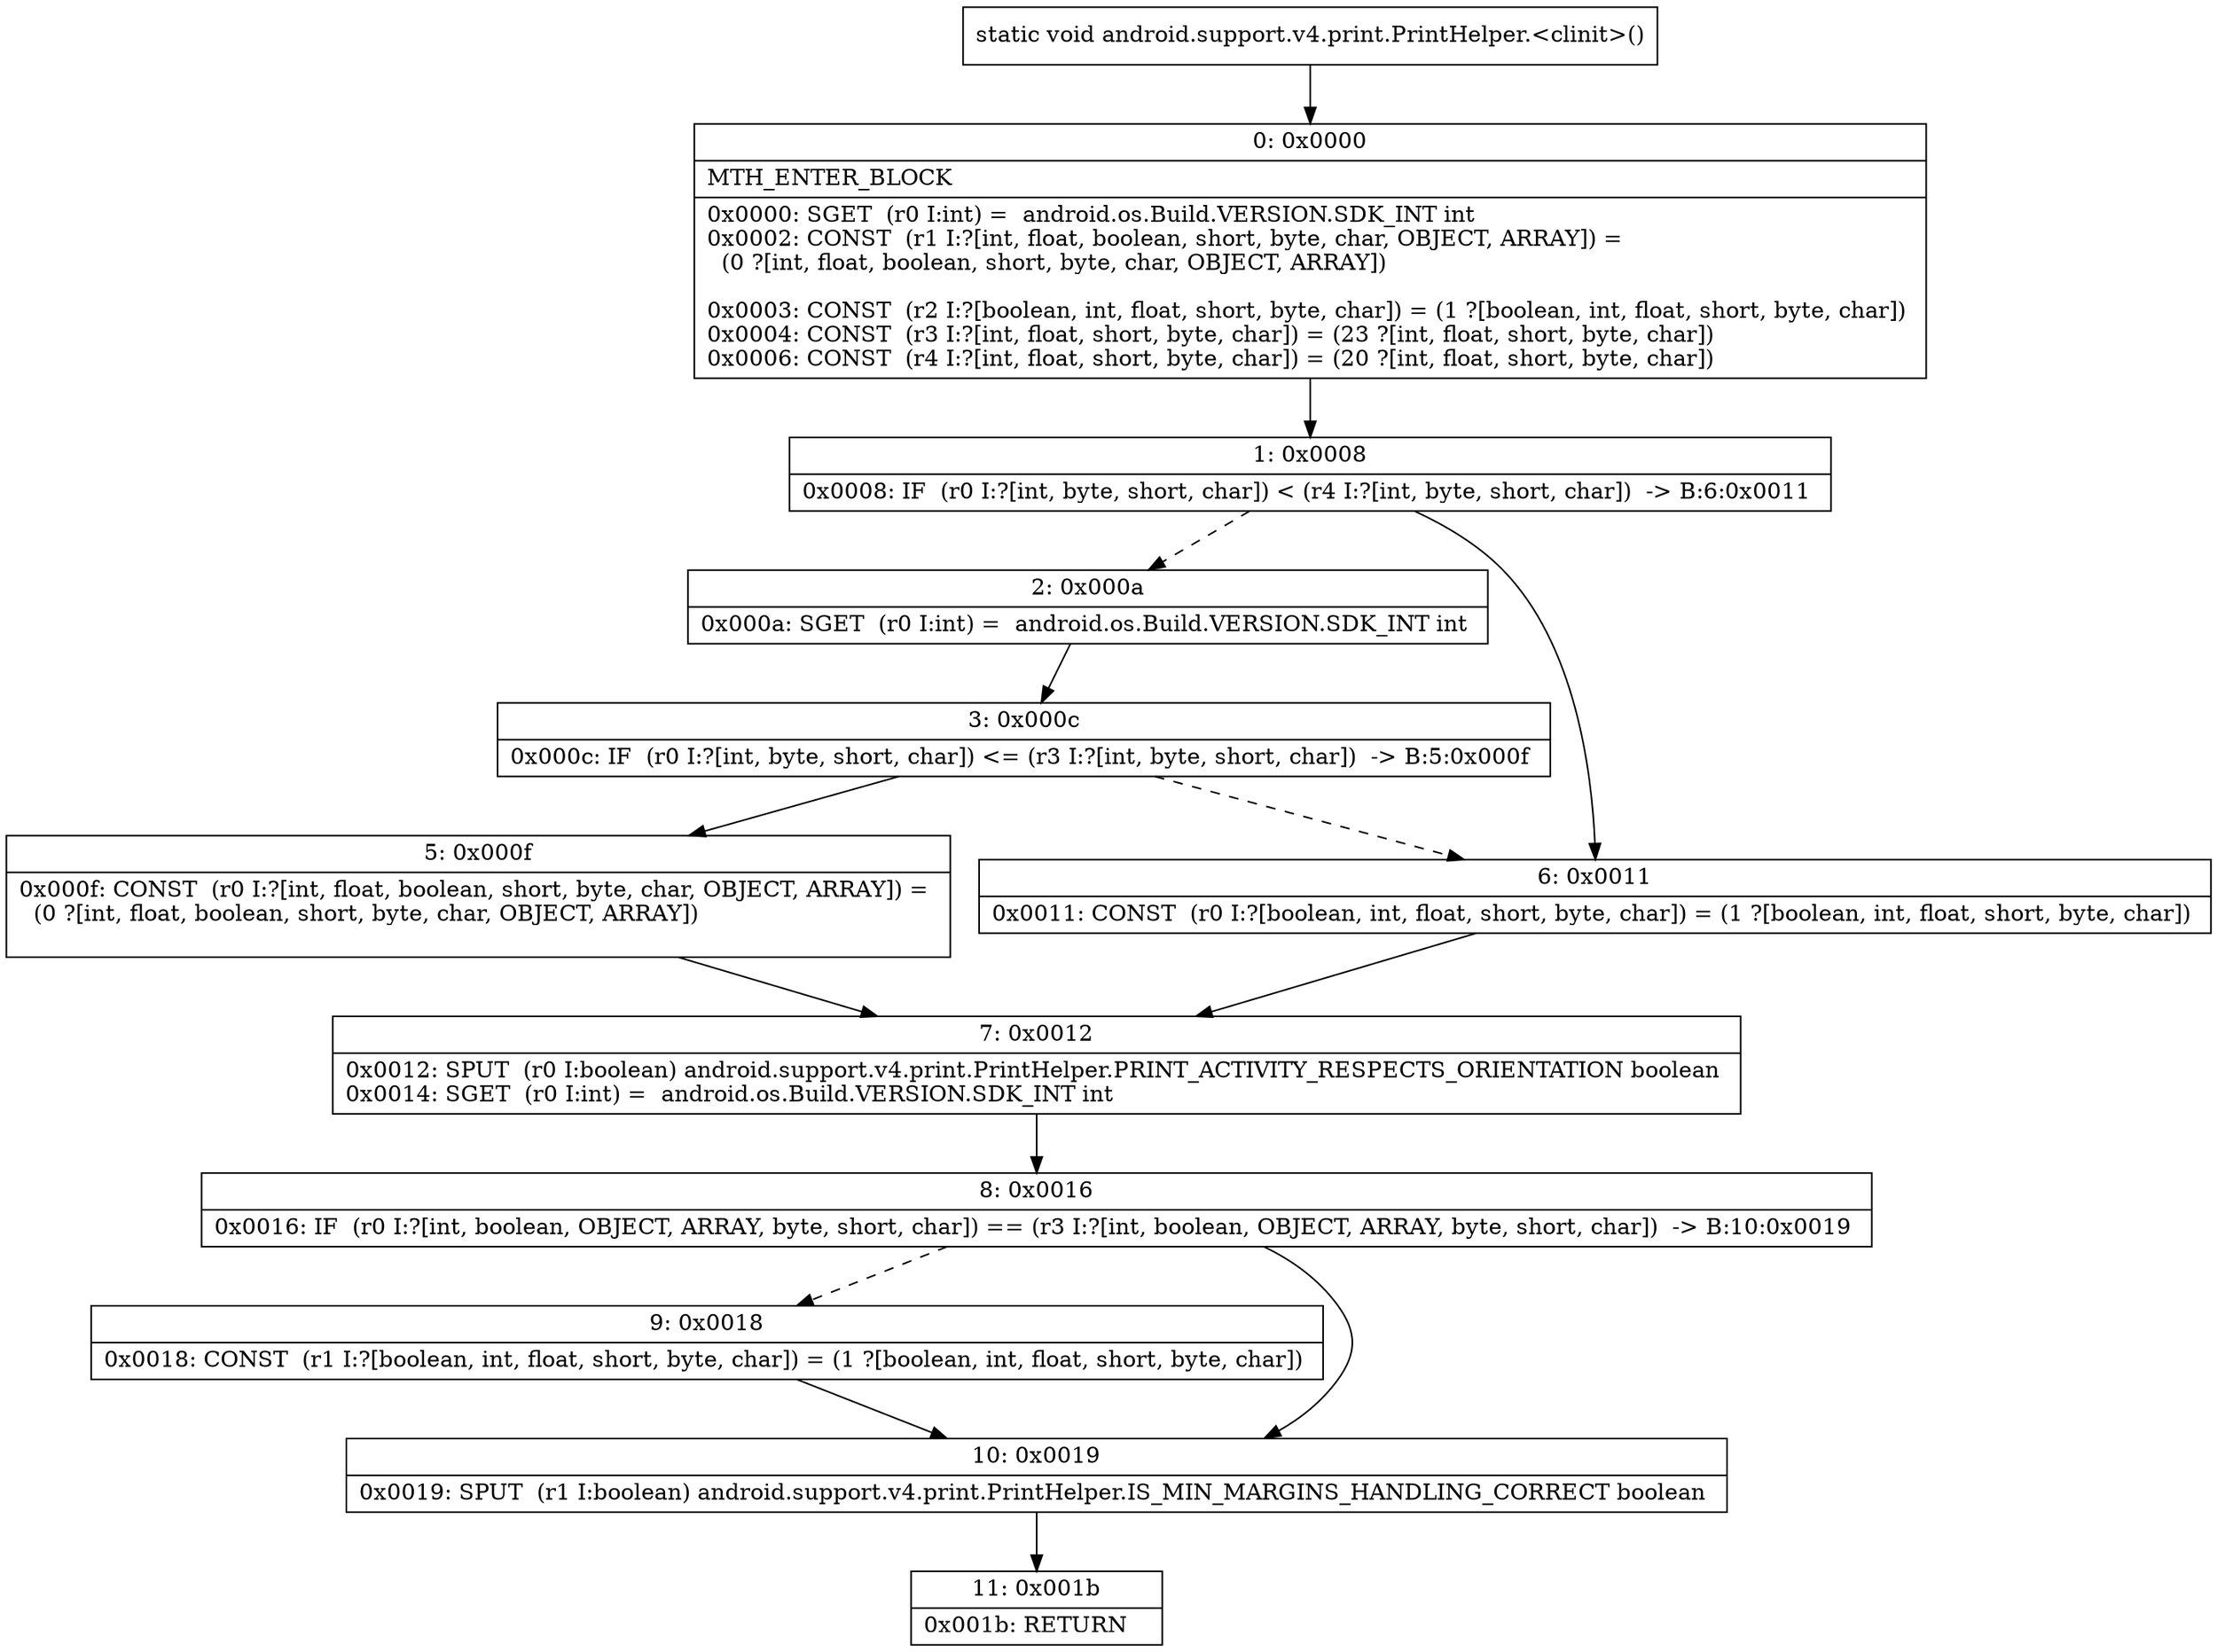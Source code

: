 digraph "CFG forandroid.support.v4.print.PrintHelper.\<clinit\>()V" {
Node_0 [shape=record,label="{0\:\ 0x0000|MTH_ENTER_BLOCK\l|0x0000: SGET  (r0 I:int) =  android.os.Build.VERSION.SDK_INT int \l0x0002: CONST  (r1 I:?[int, float, boolean, short, byte, char, OBJECT, ARRAY]) = \l  (0 ?[int, float, boolean, short, byte, char, OBJECT, ARRAY])\l \l0x0003: CONST  (r2 I:?[boolean, int, float, short, byte, char]) = (1 ?[boolean, int, float, short, byte, char]) \l0x0004: CONST  (r3 I:?[int, float, short, byte, char]) = (23 ?[int, float, short, byte, char]) \l0x0006: CONST  (r4 I:?[int, float, short, byte, char]) = (20 ?[int, float, short, byte, char]) \l}"];
Node_1 [shape=record,label="{1\:\ 0x0008|0x0008: IF  (r0 I:?[int, byte, short, char]) \< (r4 I:?[int, byte, short, char])  \-\> B:6:0x0011 \l}"];
Node_2 [shape=record,label="{2\:\ 0x000a|0x000a: SGET  (r0 I:int) =  android.os.Build.VERSION.SDK_INT int \l}"];
Node_3 [shape=record,label="{3\:\ 0x000c|0x000c: IF  (r0 I:?[int, byte, short, char]) \<= (r3 I:?[int, byte, short, char])  \-\> B:5:0x000f \l}"];
Node_5 [shape=record,label="{5\:\ 0x000f|0x000f: CONST  (r0 I:?[int, float, boolean, short, byte, char, OBJECT, ARRAY]) = \l  (0 ?[int, float, boolean, short, byte, char, OBJECT, ARRAY])\l \l}"];
Node_6 [shape=record,label="{6\:\ 0x0011|0x0011: CONST  (r0 I:?[boolean, int, float, short, byte, char]) = (1 ?[boolean, int, float, short, byte, char]) \l}"];
Node_7 [shape=record,label="{7\:\ 0x0012|0x0012: SPUT  (r0 I:boolean) android.support.v4.print.PrintHelper.PRINT_ACTIVITY_RESPECTS_ORIENTATION boolean \l0x0014: SGET  (r0 I:int) =  android.os.Build.VERSION.SDK_INT int \l}"];
Node_8 [shape=record,label="{8\:\ 0x0016|0x0016: IF  (r0 I:?[int, boolean, OBJECT, ARRAY, byte, short, char]) == (r3 I:?[int, boolean, OBJECT, ARRAY, byte, short, char])  \-\> B:10:0x0019 \l}"];
Node_9 [shape=record,label="{9\:\ 0x0018|0x0018: CONST  (r1 I:?[boolean, int, float, short, byte, char]) = (1 ?[boolean, int, float, short, byte, char]) \l}"];
Node_10 [shape=record,label="{10\:\ 0x0019|0x0019: SPUT  (r1 I:boolean) android.support.v4.print.PrintHelper.IS_MIN_MARGINS_HANDLING_CORRECT boolean \l}"];
Node_11 [shape=record,label="{11\:\ 0x001b|0x001b: RETURN   \l}"];
MethodNode[shape=record,label="{static void android.support.v4.print.PrintHelper.\<clinit\>() }"];
MethodNode -> Node_0;
Node_0 -> Node_1;
Node_1 -> Node_2[style=dashed];
Node_1 -> Node_6;
Node_2 -> Node_3;
Node_3 -> Node_5;
Node_3 -> Node_6[style=dashed];
Node_5 -> Node_7;
Node_6 -> Node_7;
Node_7 -> Node_8;
Node_8 -> Node_9[style=dashed];
Node_8 -> Node_10;
Node_9 -> Node_10;
Node_10 -> Node_11;
}

